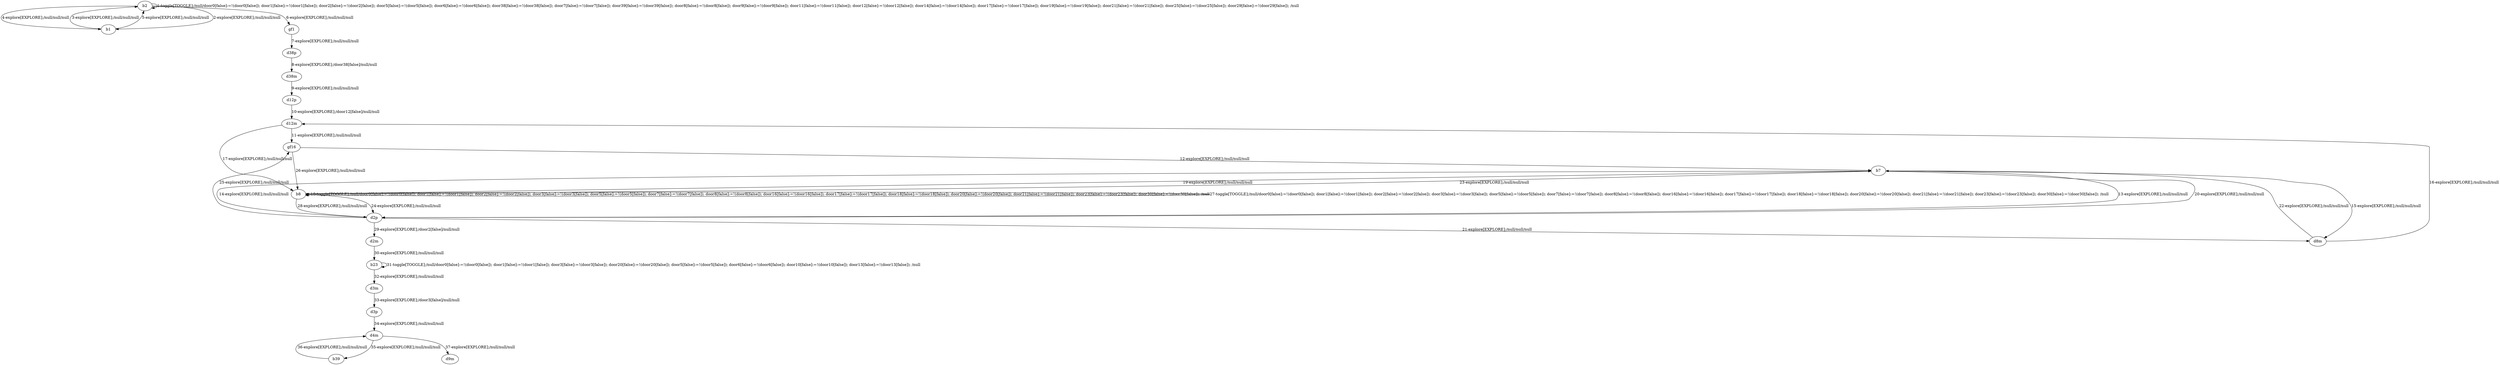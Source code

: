 # Total number of goals covered by this test: 1
# d4m --> d9m

digraph g {
"b2" -> "b2" [label = "1-toggle[TOGGLE];/null/door0[false]:=!(door0[false]); door1[false]:=!(door1[false]); door2[false]:=!(door2[false]); door5[false]:=!(door5[false]); door6[false]:=!(door6[false]); door38[false]:=!(door38[false]); door7[false]:=!(door7[false]); door39[false]:=!(door39[false]); door8[false]:=!(door8[false]); door9[false]:=!(door9[false]); door11[false]:=!(door11[false]); door12[false]:=!(door12[false]); door14[false]:=!(door14[false]); door17[false]:=!(door17[false]); door19[false]:=!(door19[false]); door21[false]:=!(door21[false]); door25[false]:=!(door25[false]); door29[false]:=!(door29[false]); /null"];
"b2" -> "b1" [label = "2-explore[EXPLORE];/null/null/null"];
"b1" -> "b2" [label = "3-explore[EXPLORE];/null/null/null"];
"b2" -> "b1" [label = "4-explore[EXPLORE];/null/null/null"];
"b1" -> "b2" [label = "5-explore[EXPLORE];/null/null/null"];
"b2" -> "gf1" [label = "6-explore[EXPLORE];/null/null/null"];
"gf1" -> "d38p" [label = "7-explore[EXPLORE];/null/null/null"];
"d38p" -> "d38m" [label = "8-explore[EXPLORE];/door38[false]/null/null"];
"d38m" -> "d12p" [label = "9-explore[EXPLORE];/null/null/null"];
"d12p" -> "d12m" [label = "10-explore[EXPLORE];/door12[false]/null/null"];
"d12m" -> "gf16" [label = "11-explore[EXPLORE];/null/null/null"];
"gf16" -> "b7" [label = "12-explore[EXPLORE];/null/null/null"];
"b7" -> "d2p" [label = "13-explore[EXPLORE];/null/null/null"];
"d2p" -> "b7" [label = "14-explore[EXPLORE];/null/null/null"];
"b7" -> "d8m" [label = "15-explore[EXPLORE];/null/null/null"];
"d8m" -> "d12m" [label = "16-explore[EXPLORE];/null/null/null"];
"d12m" -> "b8" [label = "17-explore[EXPLORE];/null/null/null"];
"b8" -> "b8" [label = "18-toggle[TOGGLE];/null/door0[false]:=!(door0[false]); door1[false]:=!(door1[false]); door2[false]:=!(door2[false]); door3[false]:=!(door3[false]); door5[false]:=!(door5[false]); door7[false]:=!(door7[false]); door8[false]:=!(door8[false]); door16[false]:=!(door16[false]); door17[false]:=!(door17[false]); door18[false]:=!(door18[false]); door20[false]:=!(door20[false]); door21[false]:=!(door21[false]); door23[false]:=!(door23[false]); door30[false]:=!(door30[false]); /null"];
"b8" -> "b7" [label = "19-explore[EXPLORE];/null/null/null"];
"b7" -> "d2p" [label = "20-explore[EXPLORE];/null/null/null"];
"d2p" -> "d8m" [label = "21-explore[EXPLORE];/null/null/null"];
"d8m" -> "b7" [label = "22-explore[EXPLORE];/null/null/null"];
"b7" -> "b8" [label = "23-explore[EXPLORE];/null/null/null"];
"b8" -> "d2p" [label = "24-explore[EXPLORE];/null/null/null"];
"d2p" -> "gf16" [label = "25-explore[EXPLORE];/null/null/null"];
"gf16" -> "b8" [label = "26-explore[EXPLORE];/null/null/null"];
"b8" -> "b8" [label = "27-toggle[TOGGLE];/null/door0[false]:=!(door0[false]); door1[false]:=!(door1[false]); door2[false]:=!(door2[false]); door3[false]:=!(door3[false]); door5[false]:=!(door5[false]); door7[false]:=!(door7[false]); door8[false]:=!(door8[false]); door16[false]:=!(door16[false]); door17[false]:=!(door17[false]); door18[false]:=!(door18[false]); door20[false]:=!(door20[false]); door21[false]:=!(door21[false]); door23[false]:=!(door23[false]); door30[false]:=!(door30[false]); /null"];
"b8" -> "d2p" [label = "28-explore[EXPLORE];/null/null/null"];
"d2p" -> "d2m" [label = "29-explore[EXPLORE];/door2[false]/null/null"];
"d2m" -> "b23" [label = "30-explore[EXPLORE];/null/null/null"];
"b23" -> "b23" [label = "31-toggle[TOGGLE];/null/door0[false]:=!(door0[false]); door1[false]:=!(door1[false]); door3[false]:=!(door3[false]); door20[false]:=!(door20[false]); door5[false]:=!(door5[false]); door6[false]:=!(door6[false]); door10[false]:=!(door10[false]); door13[false]:=!(door13[false]); /null"];
"b23" -> "d3m" [label = "32-explore[EXPLORE];/null/null/null"];
"d3m" -> "d3p" [label = "33-explore[EXPLORE];/door3[false]/null/null"];
"d3p" -> "d4m" [label = "34-explore[EXPLORE];/null/null/null"];
"d4m" -> "b39" [label = "35-explore[EXPLORE];/null/null/null"];
"b39" -> "d4m" [label = "36-explore[EXPLORE];/null/null/null"];
"d4m" -> "d9m" [label = "37-explore[EXPLORE];/null/null/null"];
}